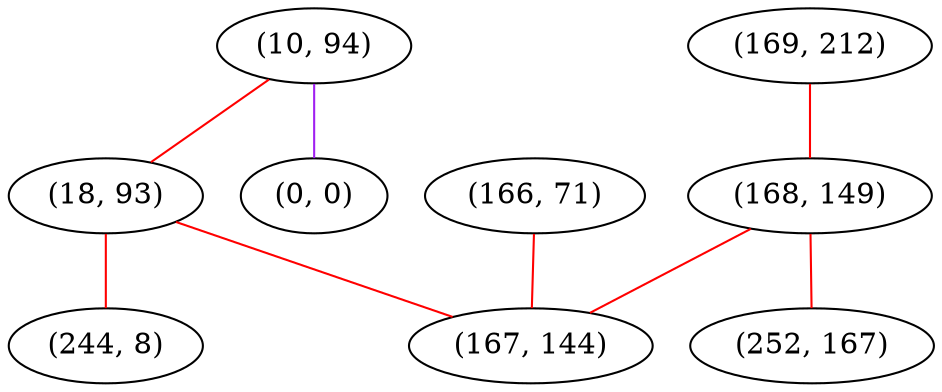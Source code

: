 graph "" {
"(10, 94)";
"(166, 71)";
"(169, 212)";
"(168, 149)";
"(18, 93)";
"(0, 0)";
"(167, 144)";
"(244, 8)";
"(252, 167)";
"(10, 94)" -- "(18, 93)"  [color=red, key=0, weight=1];
"(10, 94)" -- "(0, 0)"  [color=purple, key=0, weight=4];
"(166, 71)" -- "(167, 144)"  [color=red, key=0, weight=1];
"(169, 212)" -- "(168, 149)"  [color=red, key=0, weight=1];
"(168, 149)" -- "(252, 167)"  [color=red, key=0, weight=1];
"(168, 149)" -- "(167, 144)"  [color=red, key=0, weight=1];
"(18, 93)" -- "(167, 144)"  [color=red, key=0, weight=1];
"(18, 93)" -- "(244, 8)"  [color=red, key=0, weight=1];
}
